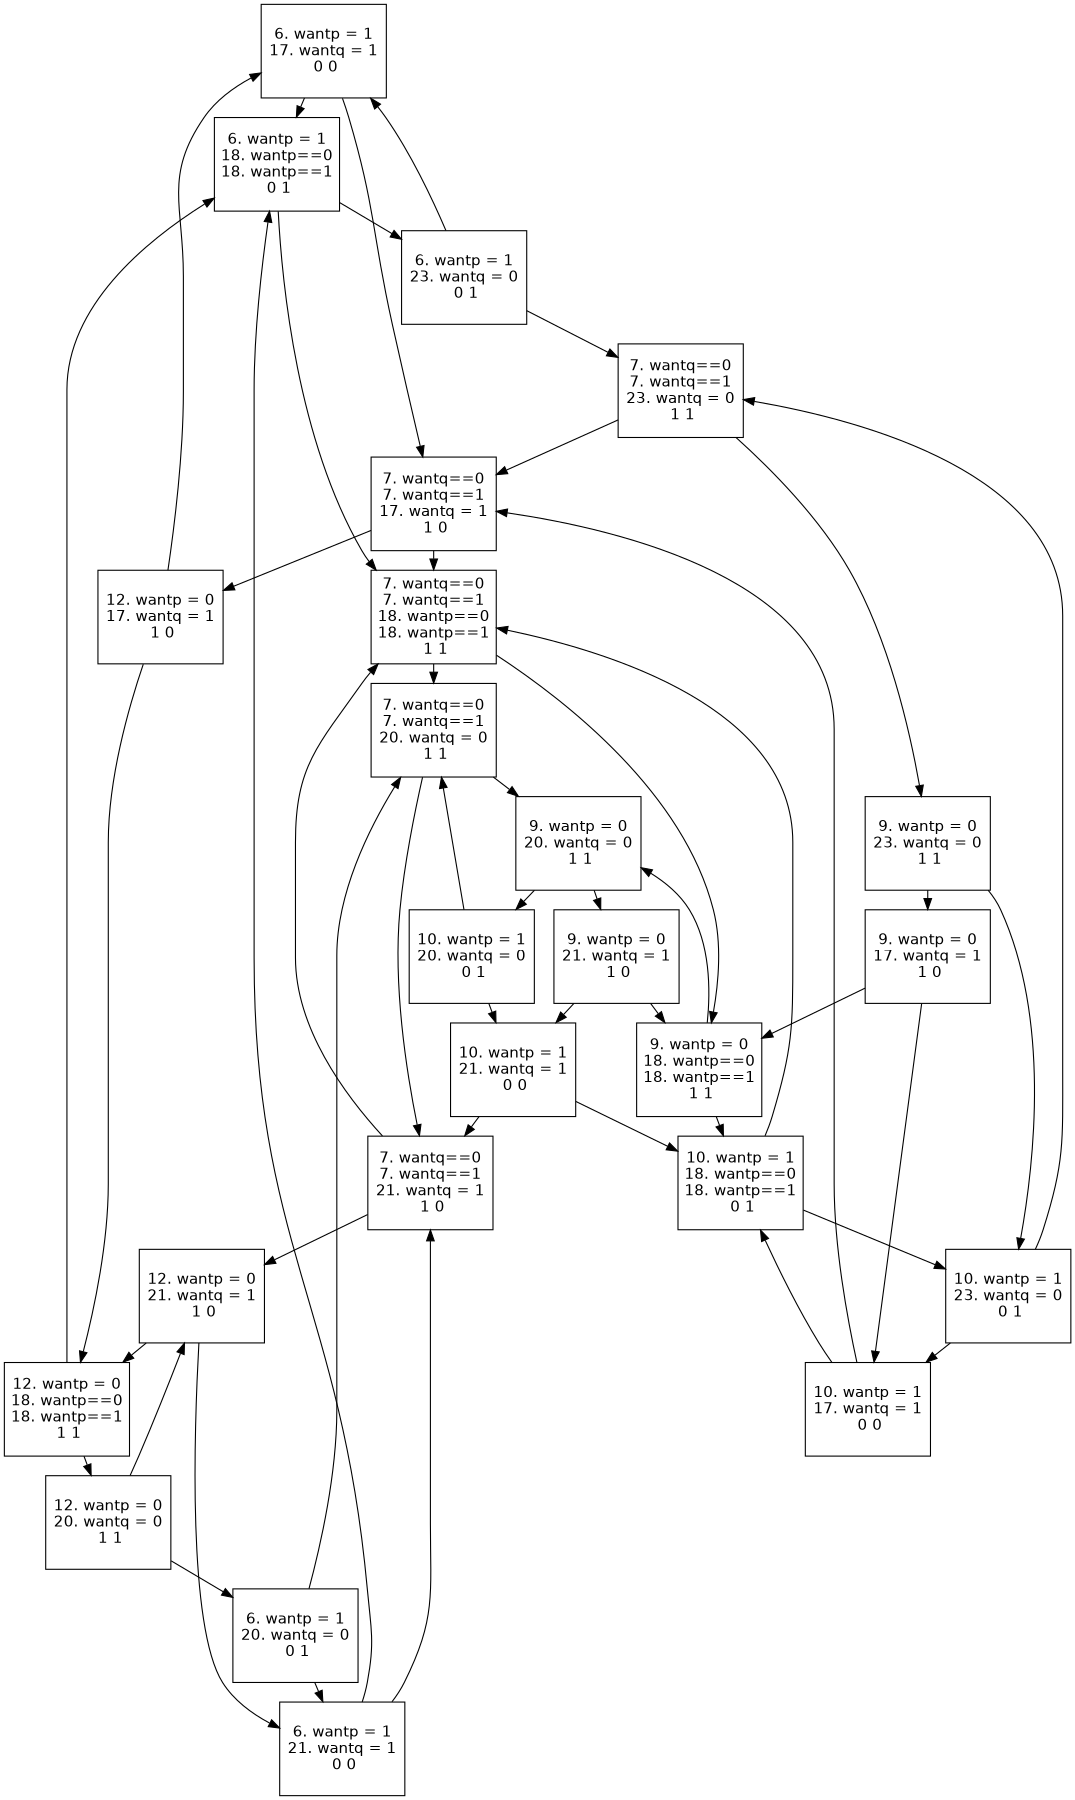 digraph "/home/mvinni/o/jspin411/tmp_t/fourthabbrev" {
	graph [size="16,12",ranksep=.25];
	node [shape=box,fontname=Helvetica,fontsize=14];
	node [width=1.6,height=1.2,fixedsize=true];
0 [label="6. wantp = 1\n17. wantq = 1\n 0 0"];
1 [label="6. wantp = 1\n18. wantp==0\n18. wantp==1\n 0 1"];
2 [label="6. wantp = 1\n23. wantq = 0\n 0 1"];
3 [label="7. wantq==0\n7. wantq==1\n23. wantq = 0\n 1 1"];
4 [label="7. wantq==0\n7. wantq==1\n17. wantq = 1\n 1 0"];
5 [label="7. wantq==0\n7. wantq==1\n18. wantp==0\n18. wantp==1\n 1 1"];
6 [label="7. wantq==0\n7. wantq==1\n20. wantq = 0\n 1 1"];
7 [label="7. wantq==0\n7. wantq==1\n21. wantq = 1\n 1 0"];
8 [label="12. wantp = 0\n21. wantq = 1\n 1 0"];
9 [label="12. wantp = 0\n18. wantp==0\n18. wantp==1\n 1 1"];
10 [label="12. wantp = 0\n20. wantq = 0\n 1 1"];
11 [label="6. wantp = 1\n20. wantq = 0\n 0 1"];
12 [label="6. wantp = 1\n21. wantq = 1\n 0 0"];
13 [label="9. wantp = 0\n20. wantq = 0\n 1 1"];
14 [label="9. wantp = 0\n21. wantq = 1\n 1 0"];
15 [label="9. wantp = 0\n18. wantp==0\n18. wantp==1\n 1 1"];
16 [label="10. wantp = 1\n18. wantp==0\n18. wantp==1\n 0 1"];
17 [label="10. wantp = 1\n23. wantq = 0\n 0 1"];
18 [label="10. wantp = 1\n17. wantq = 1\n 0 0"];
19 [label="10. wantp = 1\n21. wantq = 1\n 0 0"];
20 [label="10. wantp = 1\n20. wantq = 0\n 0 1"];
21 [label="12. wantp = 0\n17. wantq = 1\n 1 0"];
22 [label="9. wantp = 0\n23. wantq = 0\n 1 1"];
23 [label="9. wantp = 0\n17. wantq = 1\n 1 0"];
0 -> 1;
1 -> 2;
2 -> 0;
2 -> 3;
3 -> 4;
4 -> 5;
5 -> 6;
6 -> 7;
7 -> 5;
7 -> 8;
8 -> 9;
9 -> 10;
10 -> 8;
10 -> 11;
11 -> 12;
12 -> 1;
12 -> 7;
11 -> 6;
9 -> 1;
8 -> 12;
6 -> 13;
13 -> 14;
14 -> 15;
15 -> 13;
15 -> 16;
16 -> 17;
17 -> 18;
18 -> 16;
18 -> 4;
17 -> 3;
16 -> 5;
14 -> 19;
19 -> 16;
19 -> 7;
13 -> 20;
20 -> 19;
20 -> 6;
5 -> 15;
4 -> 21;
21 -> 9;
21 -> 0;
3 -> 22;
22 -> 23;
23 -> 15;
23 -> 18;
22 -> 17;
1 -> 5;
0 -> 4;
}
